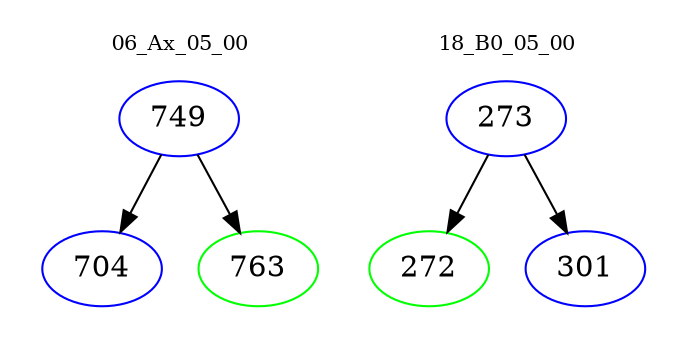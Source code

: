 digraph{
subgraph cluster_0 {
color = white
label = "06_Ax_05_00";
fontsize=10;
T0_749 [label="749", color="blue"]
T0_749 -> T0_704 [color="black"]
T0_704 [label="704", color="blue"]
T0_749 -> T0_763 [color="black"]
T0_763 [label="763", color="green"]
}
subgraph cluster_1 {
color = white
label = "18_B0_05_00";
fontsize=10;
T1_273 [label="273", color="blue"]
T1_273 -> T1_272 [color="black"]
T1_272 [label="272", color="green"]
T1_273 -> T1_301 [color="black"]
T1_301 [label="301", color="blue"]
}
}
